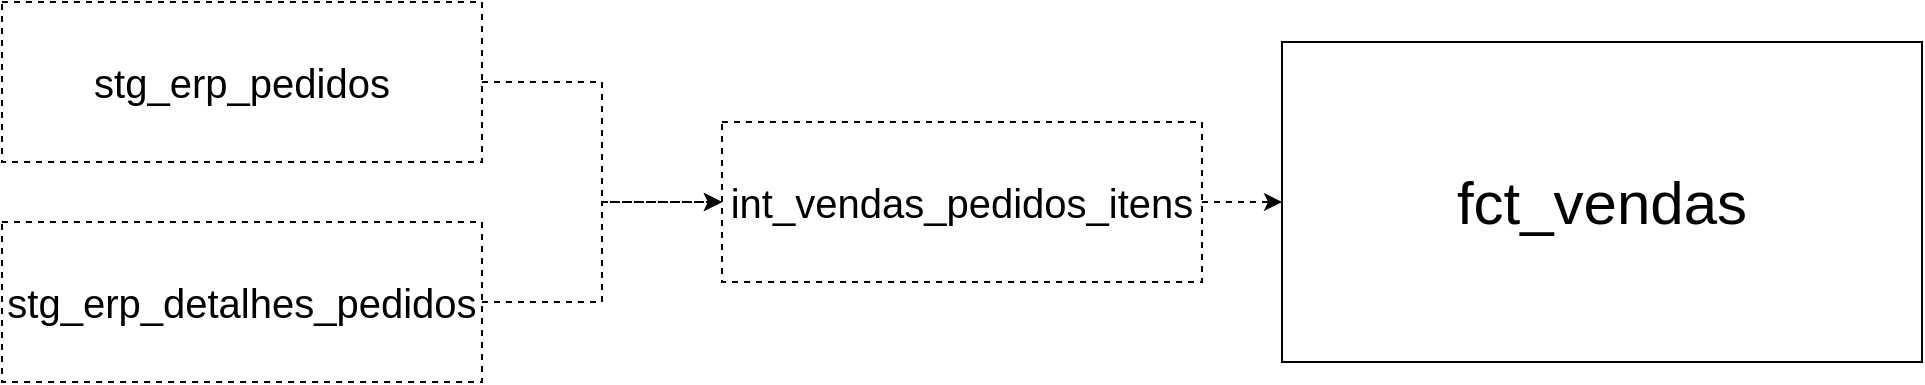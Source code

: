 <mxfile version="21.8.2" type="github">
  <diagram id="C5RBs43oDa-KdzZeNtuy" name="Page-1">
    <mxGraphModel dx="1257" dy="671" grid="1" gridSize="20" guides="1" tooltips="1" connect="1" arrows="1" fold="1" page="1" pageScale="1" pageWidth="1600" pageHeight="900" background="none" math="0" shadow="0">
      <root>
        <mxCell id="WIyWlLk6GJQsqaUBKTNV-0" />
        <mxCell id="WIyWlLk6GJQsqaUBKTNV-1" parent="WIyWlLk6GJQsqaUBKTNV-0" />
        <mxCell id="ST55X5I8LHfSUQHFYakB-3" value="&lt;font style=&quot;font-size: 30px;&quot;&gt;fct_vendas&lt;/font&gt;" style="rounded=0;whiteSpace=wrap;html=1;" vertex="1" parent="WIyWlLk6GJQsqaUBKTNV-1">
          <mxGeometry x="640" y="320" width="320" height="160" as="geometry" />
        </mxCell>
        <mxCell id="ST55X5I8LHfSUQHFYakB-9" style="edgeStyle=orthogonalEdgeStyle;rounded=0;orthogonalLoop=1;jettySize=auto;html=1;dashed=1;" edge="1" parent="WIyWlLk6GJQsqaUBKTNV-1" source="ST55X5I8LHfSUQHFYakB-4" target="ST55X5I8LHfSUQHFYakB-3">
          <mxGeometry relative="1" as="geometry" />
        </mxCell>
        <mxCell id="ST55X5I8LHfSUQHFYakB-4" value="&lt;font style=&quot;font-size: 20px;&quot;&gt;int_vendas_pedidos_itens&lt;/font&gt;" style="rounded=0;whiteSpace=wrap;html=1;dashed=1;" vertex="1" parent="WIyWlLk6GJQsqaUBKTNV-1">
          <mxGeometry x="360" y="360" width="240" height="80" as="geometry" />
        </mxCell>
        <mxCell id="ST55X5I8LHfSUQHFYakB-7" style="edgeStyle=orthogonalEdgeStyle;rounded=0;orthogonalLoop=1;jettySize=auto;html=1;exitX=1;exitY=0.5;exitDx=0;exitDy=0;entryX=0;entryY=0.5;entryDx=0;entryDy=0;dashed=1;" edge="1" parent="WIyWlLk6GJQsqaUBKTNV-1" source="ST55X5I8LHfSUQHFYakB-5" target="ST55X5I8LHfSUQHFYakB-4">
          <mxGeometry relative="1" as="geometry" />
        </mxCell>
        <mxCell id="ST55X5I8LHfSUQHFYakB-5" value="&lt;font style=&quot;font-size: 20px;&quot;&gt;stg_erp_pedidos&lt;/font&gt;" style="rounded=0;whiteSpace=wrap;html=1;dashed=1;" vertex="1" parent="WIyWlLk6GJQsqaUBKTNV-1">
          <mxGeometry y="300" width="240" height="80" as="geometry" />
        </mxCell>
        <mxCell id="ST55X5I8LHfSUQHFYakB-8" style="edgeStyle=orthogonalEdgeStyle;rounded=0;orthogonalLoop=1;jettySize=auto;html=1;dashed=1;" edge="1" parent="WIyWlLk6GJQsqaUBKTNV-1" source="ST55X5I8LHfSUQHFYakB-6" target="ST55X5I8LHfSUQHFYakB-4">
          <mxGeometry relative="1" as="geometry" />
        </mxCell>
        <mxCell id="ST55X5I8LHfSUQHFYakB-6" value="&lt;font style=&quot;font-size: 20px;&quot;&gt;stg_erp_detalhes_pedidos&lt;/font&gt;" style="rounded=0;whiteSpace=wrap;html=1;dashed=1;" vertex="1" parent="WIyWlLk6GJQsqaUBKTNV-1">
          <mxGeometry y="410" width="240" height="80" as="geometry" />
        </mxCell>
      </root>
    </mxGraphModel>
  </diagram>
</mxfile>
